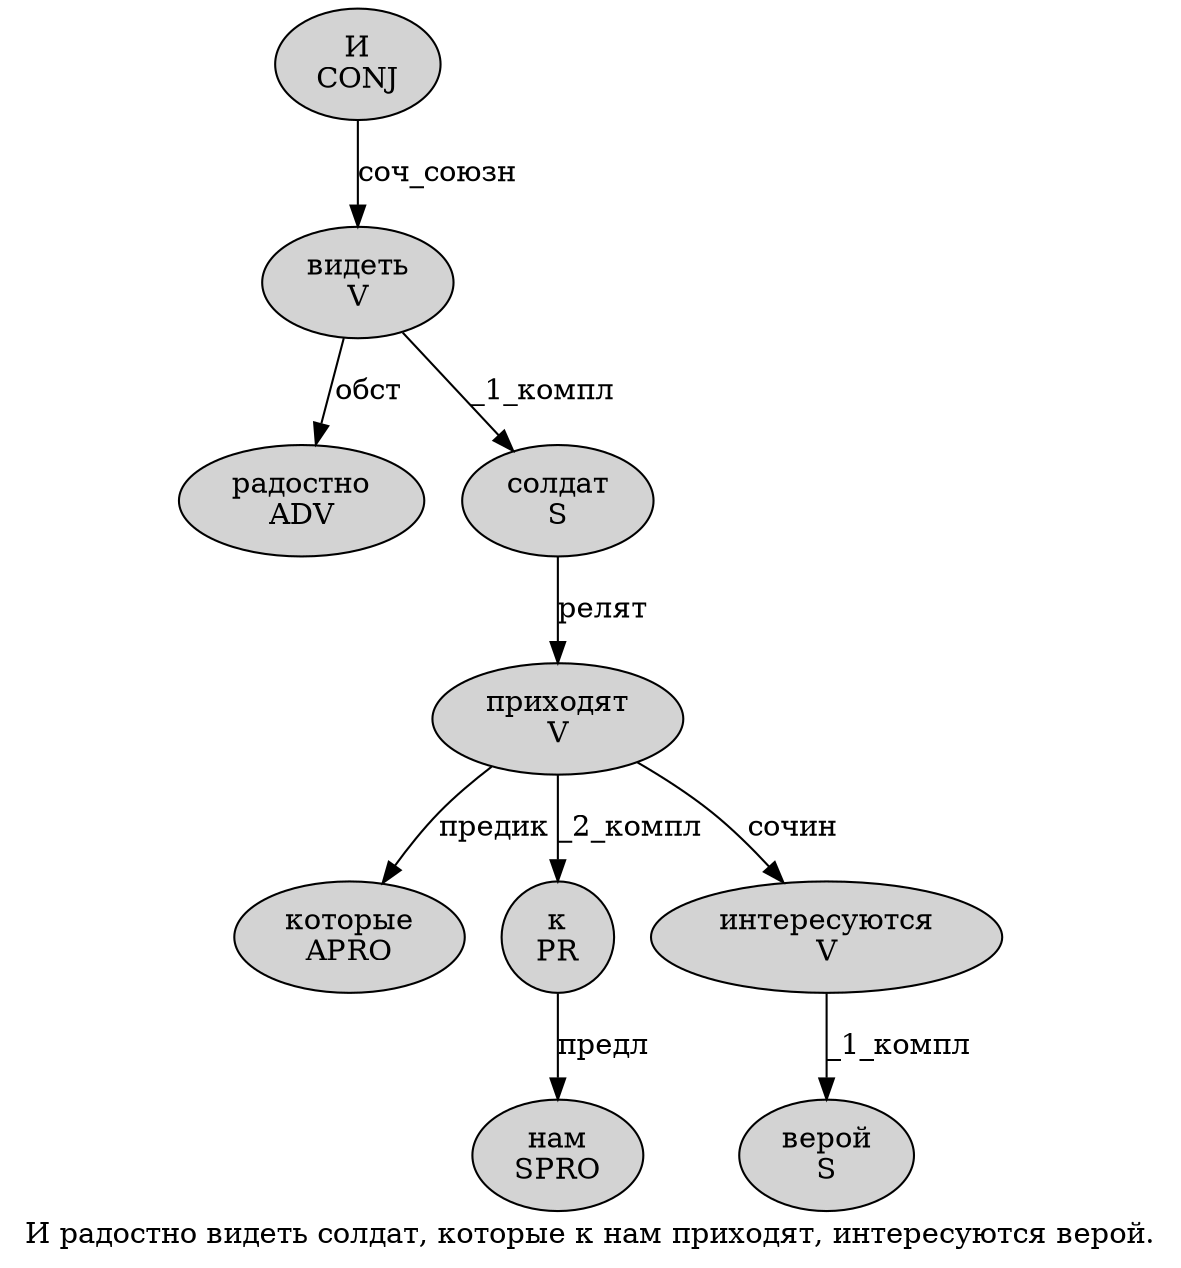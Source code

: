 digraph SENTENCE_814 {
	graph [label="И радостно видеть солдат, которые к нам приходят, интересуются верой."]
	node [style=filled]
		0 [label="И
CONJ" color="" fillcolor=lightgray penwidth=1 shape=ellipse]
		1 [label="радостно
ADV" color="" fillcolor=lightgray penwidth=1 shape=ellipse]
		2 [label="видеть
V" color="" fillcolor=lightgray penwidth=1 shape=ellipse]
		3 [label="солдат
S" color="" fillcolor=lightgray penwidth=1 shape=ellipse]
		5 [label="которые
APRO" color="" fillcolor=lightgray penwidth=1 shape=ellipse]
		6 [label="к
PR" color="" fillcolor=lightgray penwidth=1 shape=ellipse]
		7 [label="нам
SPRO" color="" fillcolor=lightgray penwidth=1 shape=ellipse]
		8 [label="приходят
V" color="" fillcolor=lightgray penwidth=1 shape=ellipse]
		10 [label="интересуются
V" color="" fillcolor=lightgray penwidth=1 shape=ellipse]
		11 [label="верой
S" color="" fillcolor=lightgray penwidth=1 shape=ellipse]
			3 -> 8 [label="релят"]
			8 -> 5 [label="предик"]
			8 -> 6 [label="_2_компл"]
			8 -> 10 [label="сочин"]
			6 -> 7 [label="предл"]
			10 -> 11 [label="_1_компл"]
			0 -> 2 [label="соч_союзн"]
			2 -> 1 [label="обст"]
			2 -> 3 [label="_1_компл"]
}